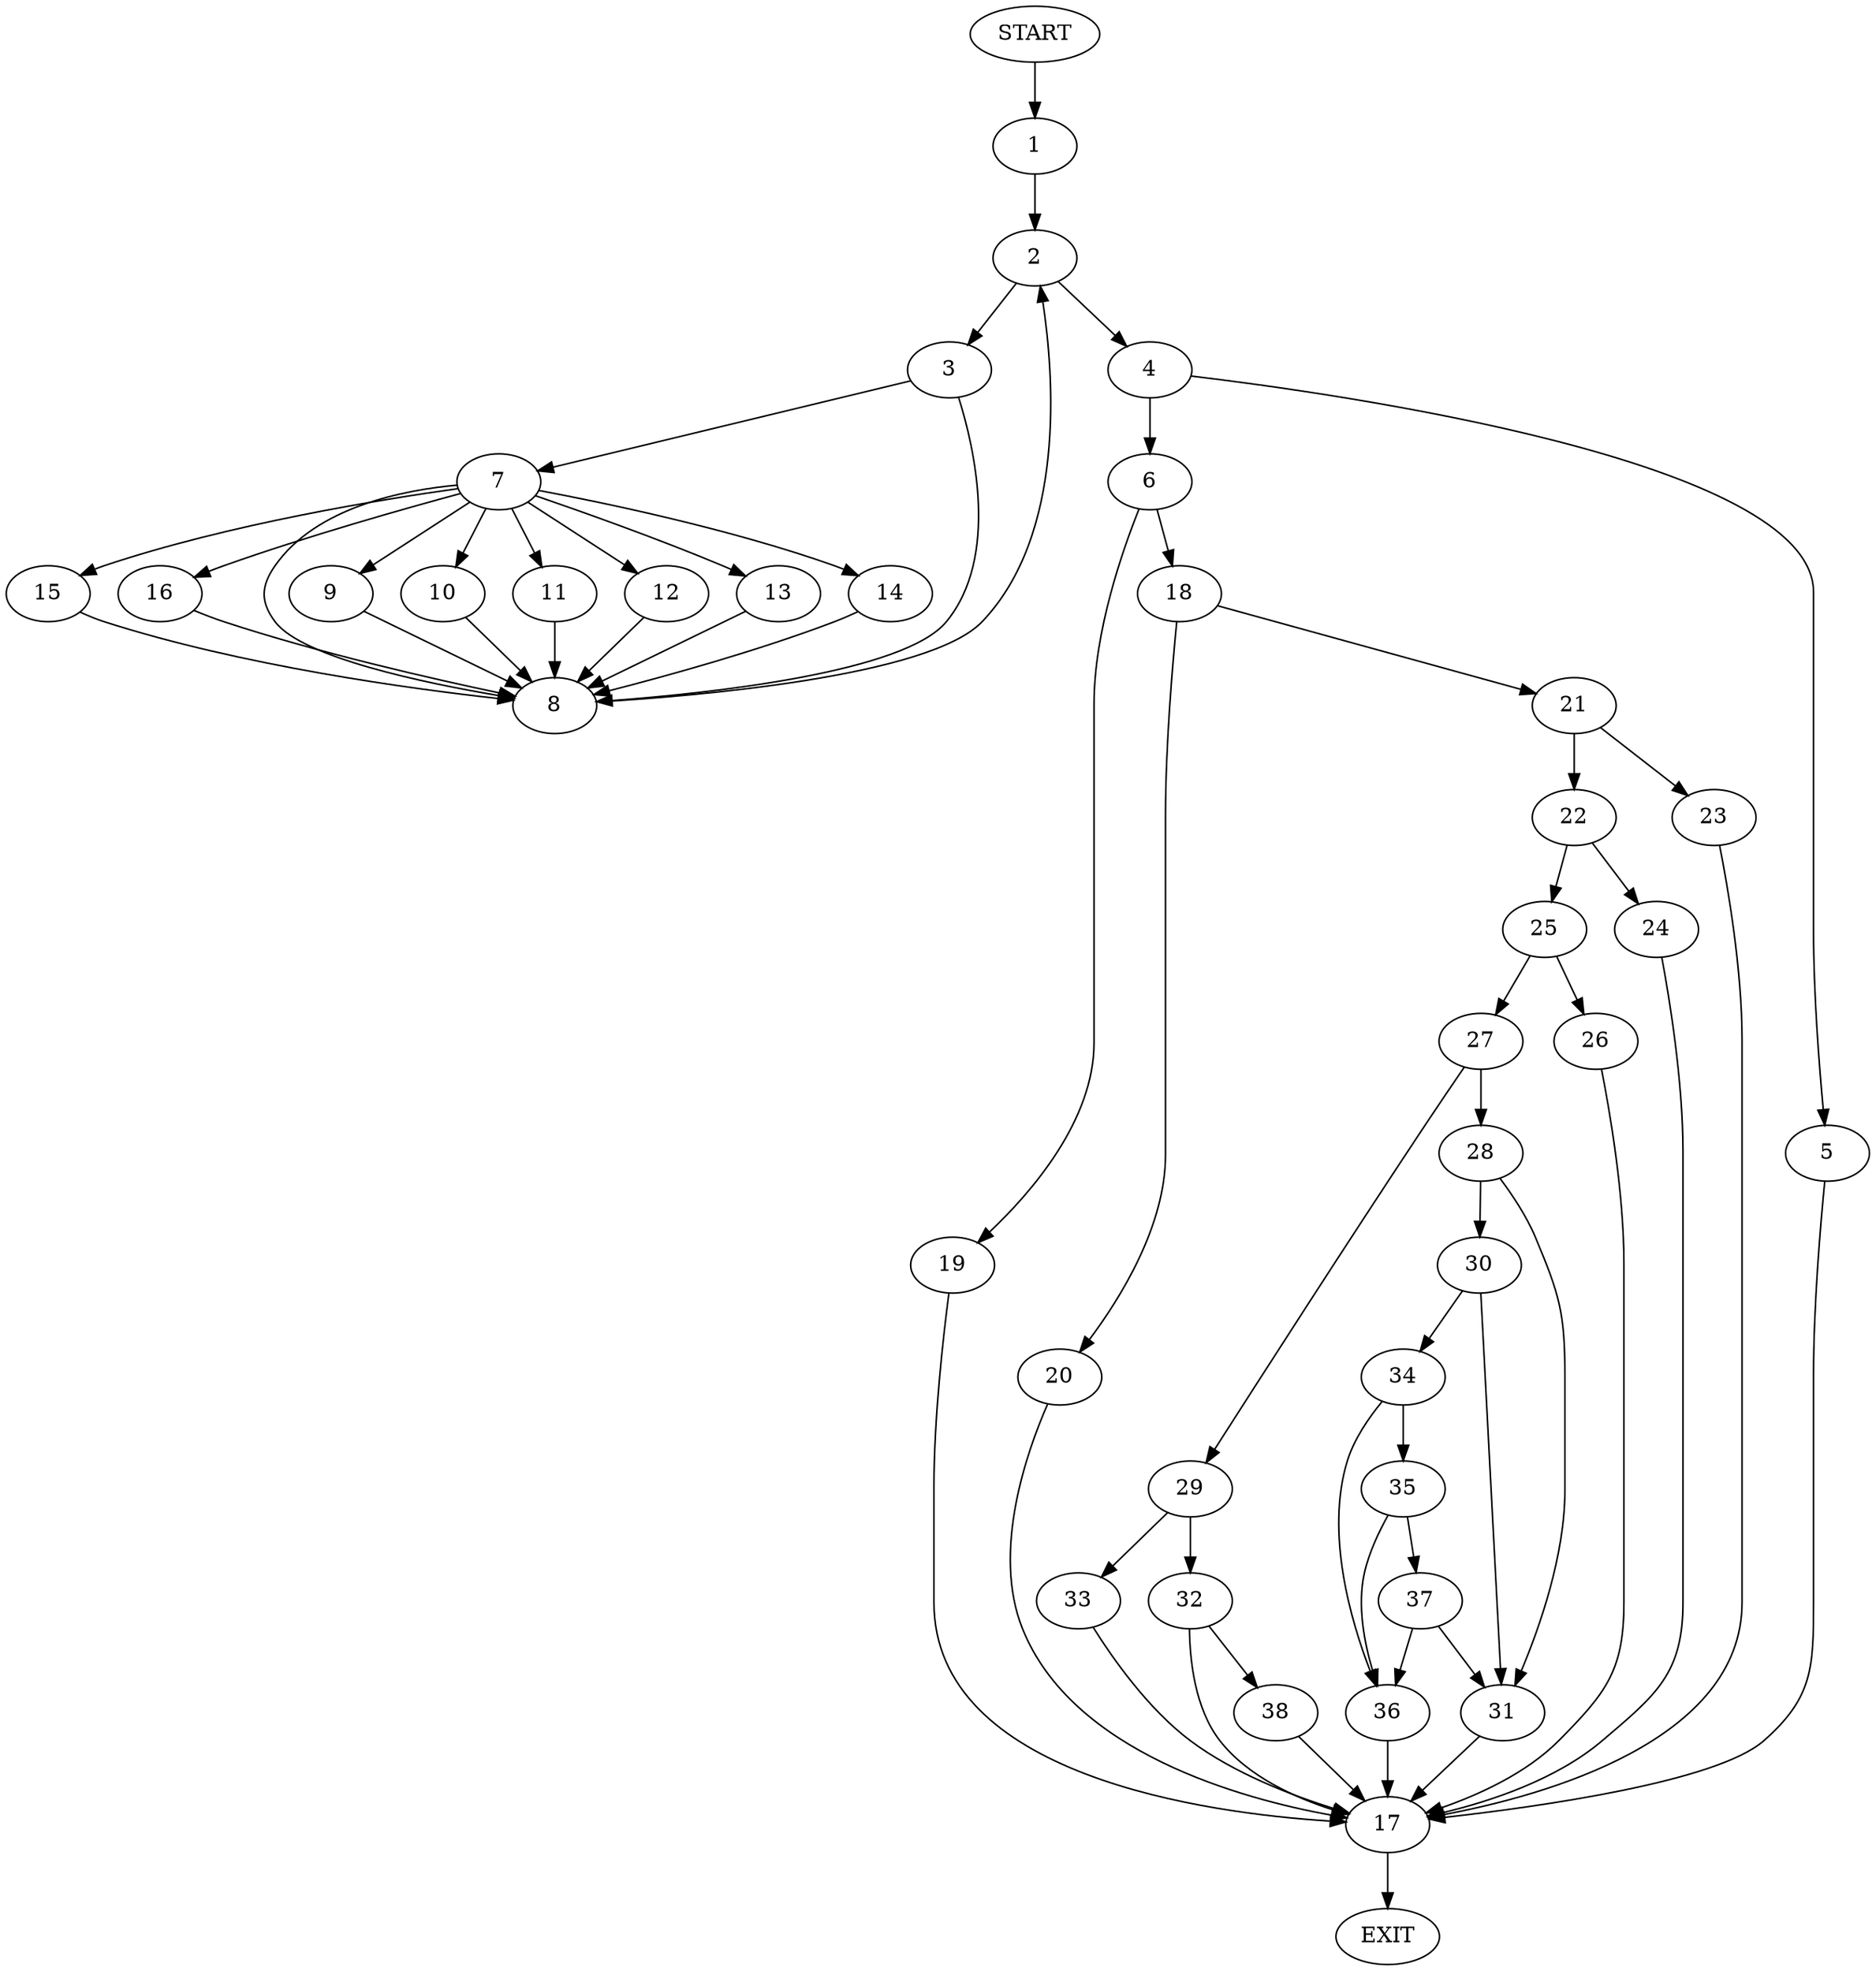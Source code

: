 digraph {
0 [label="START"]
39 [label="EXIT"]
0 -> 1
1 -> 2
2 -> 3
2 -> 4
4 -> 5
4 -> 6
3 -> 7
3 -> 8
7 -> 9
7 -> 10
7 -> 11
7 -> 12
7 -> 13
7 -> 14
7 -> 8
7 -> 15
7 -> 16
8 -> 2
10 -> 8
12 -> 8
16 -> 8
11 -> 8
14 -> 8
15 -> 8
13 -> 8
9 -> 8
5 -> 17
6 -> 18
6 -> 19
19 -> 17
18 -> 20
18 -> 21
17 -> 39
21 -> 22
21 -> 23
20 -> 17
23 -> 17
22 -> 24
22 -> 25
25 -> 26
25 -> 27
24 -> 17
27 -> 28
27 -> 29
26 -> 17
28 -> 30
28 -> 31
29 -> 32
29 -> 33
31 -> 17
30 -> 31
30 -> 34
34 -> 35
34 -> 36
36 -> 17
35 -> 36
35 -> 37
37 -> 36
37 -> 31
33 -> 17
32 -> 38
32 -> 17
38 -> 17
}
